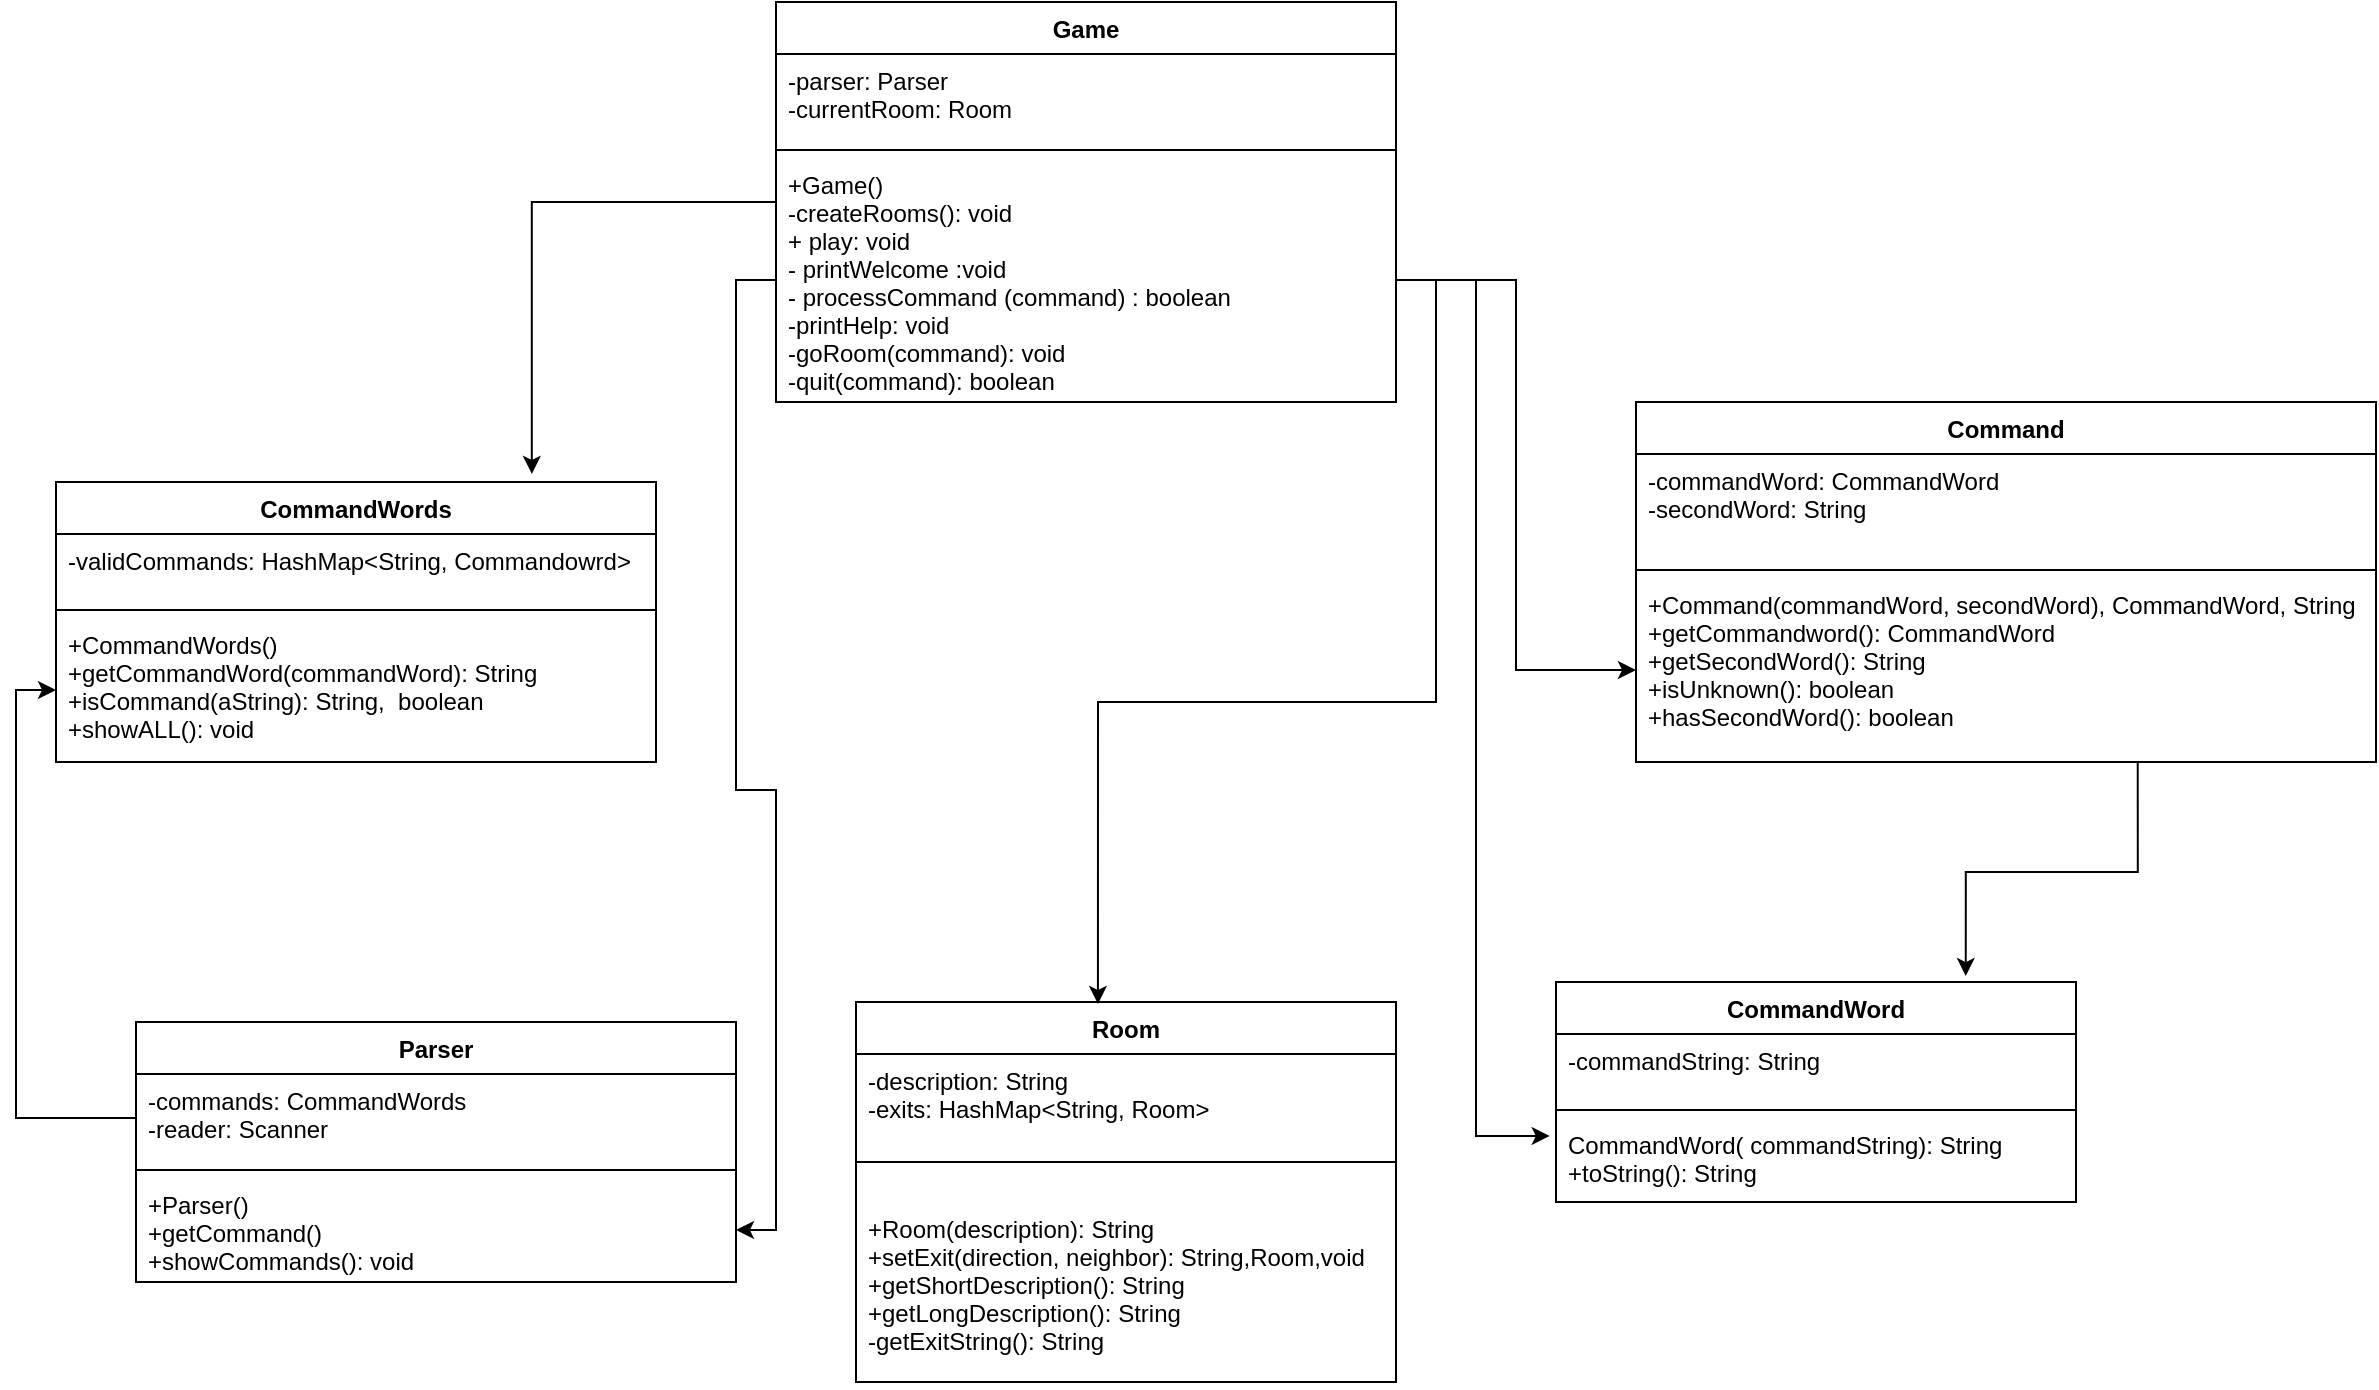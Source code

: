 <mxfile version="13.7.7" type="github">
  <diagram id="VEy1ekJowihjDsb1W5C8" name="Page-1">
    <mxGraphModel dx="1422" dy="759" grid="1" gridSize="10" guides="1" tooltips="1" connect="1" arrows="1" fold="1" page="1" pageScale="1" pageWidth="827" pageHeight="1169" math="0" shadow="0">
      <root>
        <mxCell id="0" />
        <mxCell id="1" parent="0" />
        <mxCell id="h6V62oQ8V5OpcuaHMOtG-29" style="edgeStyle=orthogonalEdgeStyle;rounded=0;orthogonalLoop=1;jettySize=auto;html=1;entryX=0.793;entryY=-0.029;entryDx=0;entryDy=0;entryPerimeter=0;" parent="1" source="h6V62oQ8V5OpcuaHMOtG-1" target="h6V62oQ8V5OpcuaHMOtG-14" edge="1">
          <mxGeometry relative="1" as="geometry" />
        </mxCell>
        <mxCell id="h6V62oQ8V5OpcuaHMOtG-1" value="Game" style="swimlane;fontStyle=1;align=center;verticalAlign=top;childLayout=stackLayout;horizontal=1;startSize=26;horizontalStack=0;resizeParent=1;resizeParentMax=0;resizeLast=0;collapsible=1;marginBottom=0;" parent="1" vertex="1">
          <mxGeometry x="520" width="310" height="200" as="geometry" />
        </mxCell>
        <mxCell id="h6V62oQ8V5OpcuaHMOtG-2" value="-parser: Parser&#xa;-currentRoom: Room" style="text;strokeColor=none;fillColor=none;align=left;verticalAlign=top;spacingLeft=4;spacingRight=4;overflow=hidden;rotatable=0;points=[[0,0.5],[1,0.5]];portConstraint=eastwest;" parent="h6V62oQ8V5OpcuaHMOtG-1" vertex="1">
          <mxGeometry y="26" width="310" height="44" as="geometry" />
        </mxCell>
        <mxCell id="h6V62oQ8V5OpcuaHMOtG-3" value="" style="line;strokeWidth=1;fillColor=none;align=left;verticalAlign=middle;spacingTop=-1;spacingLeft=3;spacingRight=3;rotatable=0;labelPosition=right;points=[];portConstraint=eastwest;" parent="h6V62oQ8V5OpcuaHMOtG-1" vertex="1">
          <mxGeometry y="70" width="310" height="8" as="geometry" />
        </mxCell>
        <mxCell id="h6V62oQ8V5OpcuaHMOtG-4" value="+Game()&#xa;-createRooms(): void&#xa;+ play: void&#xa;- printWelcome :void&#xa;- processCommand (command) : boolean&#xa;-printHelp: void&#xa;-goRoom(command): void&#xa;-quit(command): boolean" style="text;strokeColor=none;fillColor=none;align=left;verticalAlign=top;spacingLeft=4;spacingRight=4;overflow=hidden;rotatable=0;points=[[0,0.5],[1,0.5]];portConstraint=eastwest;" parent="h6V62oQ8V5OpcuaHMOtG-1" vertex="1">
          <mxGeometry y="78" width="310" height="122" as="geometry" />
        </mxCell>
        <mxCell id="h6V62oQ8V5OpcuaHMOtG-14" value="CommandWords" style="swimlane;fontStyle=1;align=center;verticalAlign=top;childLayout=stackLayout;horizontal=1;startSize=26;horizontalStack=0;resizeParent=1;resizeParentMax=0;resizeLast=0;collapsible=1;marginBottom=0;" parent="1" vertex="1">
          <mxGeometry x="160" y="240" width="300" height="140" as="geometry" />
        </mxCell>
        <mxCell id="h6V62oQ8V5OpcuaHMOtG-15" value="-validCommands: HashMap&lt;String, Commandowrd&gt;" style="text;strokeColor=none;fillColor=none;align=left;verticalAlign=top;spacingLeft=4;spacingRight=4;overflow=hidden;rotatable=0;points=[[0,0.5],[1,0.5]];portConstraint=eastwest;" parent="h6V62oQ8V5OpcuaHMOtG-14" vertex="1">
          <mxGeometry y="26" width="300" height="34" as="geometry" />
        </mxCell>
        <mxCell id="h6V62oQ8V5OpcuaHMOtG-16" value="" style="line;strokeWidth=1;fillColor=none;align=left;verticalAlign=middle;spacingTop=-1;spacingLeft=3;spacingRight=3;rotatable=0;labelPosition=right;points=[];portConstraint=eastwest;" parent="h6V62oQ8V5OpcuaHMOtG-14" vertex="1">
          <mxGeometry y="60" width="300" height="8" as="geometry" />
        </mxCell>
        <mxCell id="h6V62oQ8V5OpcuaHMOtG-17" value="+CommandWords()&#xa;+getCommandWord(commandWord): String&#xa;+isCommand(aString): String,  boolean&#xa;+showALL(): void" style="text;strokeColor=none;fillColor=none;align=left;verticalAlign=top;spacingLeft=4;spacingRight=4;overflow=hidden;rotatable=0;points=[[0,0.5],[1,0.5]];portConstraint=eastwest;" parent="h6V62oQ8V5OpcuaHMOtG-14" vertex="1">
          <mxGeometry y="68" width="300" height="72" as="geometry" />
        </mxCell>
        <mxCell id="h6V62oQ8V5OpcuaHMOtG-18" value="Parser" style="swimlane;fontStyle=1;align=center;verticalAlign=top;childLayout=stackLayout;horizontal=1;startSize=26;horizontalStack=0;resizeParent=1;resizeParentMax=0;resizeLast=0;collapsible=1;marginBottom=0;" parent="1" vertex="1">
          <mxGeometry x="200" y="510" width="300" height="130" as="geometry" />
        </mxCell>
        <mxCell id="h6V62oQ8V5OpcuaHMOtG-19" value="-commands: CommandWords&#xa;-reader: Scanner" style="text;strokeColor=none;fillColor=none;align=left;verticalAlign=top;spacingLeft=4;spacingRight=4;overflow=hidden;rotatable=0;points=[[0,0.5],[1,0.5]];portConstraint=eastwest;" parent="h6V62oQ8V5OpcuaHMOtG-18" vertex="1">
          <mxGeometry y="26" width="300" height="44" as="geometry" />
        </mxCell>
        <mxCell id="h6V62oQ8V5OpcuaHMOtG-20" value="" style="line;strokeWidth=1;fillColor=none;align=left;verticalAlign=middle;spacingTop=-1;spacingLeft=3;spacingRight=3;rotatable=0;labelPosition=right;points=[];portConstraint=eastwest;" parent="h6V62oQ8V5OpcuaHMOtG-18" vertex="1">
          <mxGeometry y="70" width="300" height="8" as="geometry" />
        </mxCell>
        <mxCell id="h6V62oQ8V5OpcuaHMOtG-21" value="+Parser()&#xa;+getCommand()&#xa;+showCommands(): void" style="text;strokeColor=none;fillColor=none;align=left;verticalAlign=top;spacingLeft=4;spacingRight=4;overflow=hidden;rotatable=0;points=[[0,0.5],[1,0.5]];portConstraint=eastwest;" parent="h6V62oQ8V5OpcuaHMOtG-18" vertex="1">
          <mxGeometry y="78" width="300" height="52" as="geometry" />
        </mxCell>
        <mxCell id="h6V62oQ8V5OpcuaHMOtG-22" value="Room" style="swimlane;fontStyle=1;align=center;verticalAlign=top;childLayout=stackLayout;horizontal=1;startSize=26;horizontalStack=0;resizeParent=1;resizeParentMax=0;resizeLast=0;collapsible=1;marginBottom=0;" parent="1" vertex="1">
          <mxGeometry x="560" y="500" width="270" height="190" as="geometry" />
        </mxCell>
        <mxCell id="h6V62oQ8V5OpcuaHMOtG-23" value="-description: String&#xa;-exits: HashMap&lt;String, Room&gt;" style="text;strokeColor=none;fillColor=none;align=left;verticalAlign=top;spacingLeft=4;spacingRight=4;overflow=hidden;rotatable=0;points=[[0,0.5],[1,0.5]];portConstraint=eastwest;" parent="h6V62oQ8V5OpcuaHMOtG-22" vertex="1">
          <mxGeometry y="26" width="270" height="34" as="geometry" />
        </mxCell>
        <mxCell id="h6V62oQ8V5OpcuaHMOtG-24" value="" style="line;strokeWidth=1;fillColor=none;align=left;verticalAlign=middle;spacingTop=-1;spacingLeft=3;spacingRight=3;rotatable=0;labelPosition=right;points=[];portConstraint=eastwest;" parent="h6V62oQ8V5OpcuaHMOtG-22" vertex="1">
          <mxGeometry y="60" width="270" height="40" as="geometry" />
        </mxCell>
        <mxCell id="h6V62oQ8V5OpcuaHMOtG-25" value="+Room(description): String&#xa;+setExit(direction, neighbor): String,Room,void&#xa;+getShortDescription(): String&#xa;+getLongDescription(): String&#xa;-getExitString(): String" style="text;strokeColor=none;fillColor=none;align=left;verticalAlign=top;spacingLeft=4;spacingRight=4;overflow=hidden;rotatable=0;points=[[0,0.5],[1,0.5]];portConstraint=eastwest;" parent="h6V62oQ8V5OpcuaHMOtG-22" vertex="1">
          <mxGeometry y="100" width="270" height="90" as="geometry" />
        </mxCell>
        <mxCell id="h6V62oQ8V5OpcuaHMOtG-10" value="CommandWord" style="swimlane;fontStyle=1;align=center;verticalAlign=top;childLayout=stackLayout;horizontal=1;startSize=26;horizontalStack=0;resizeParent=1;resizeParentMax=0;resizeLast=0;collapsible=1;marginBottom=0;" parent="1" vertex="1">
          <mxGeometry x="910" y="490" width="260" height="110" as="geometry" />
        </mxCell>
        <mxCell id="h6V62oQ8V5OpcuaHMOtG-11" value="-commandString: String" style="text;strokeColor=none;fillColor=none;align=left;verticalAlign=top;spacingLeft=4;spacingRight=4;overflow=hidden;rotatable=0;points=[[0,0.5],[1,0.5]];portConstraint=eastwest;" parent="h6V62oQ8V5OpcuaHMOtG-10" vertex="1">
          <mxGeometry y="26" width="260" height="34" as="geometry" />
        </mxCell>
        <mxCell id="h6V62oQ8V5OpcuaHMOtG-12" value="" style="line;strokeWidth=1;fillColor=none;align=left;verticalAlign=middle;spacingTop=-1;spacingLeft=3;spacingRight=3;rotatable=0;labelPosition=right;points=[];portConstraint=eastwest;" parent="h6V62oQ8V5OpcuaHMOtG-10" vertex="1">
          <mxGeometry y="60" width="260" height="8" as="geometry" />
        </mxCell>
        <mxCell id="h6V62oQ8V5OpcuaHMOtG-13" value="CommandWord( commandString): String&#xa;+toString(): String" style="text;strokeColor=none;fillColor=none;align=left;verticalAlign=top;spacingLeft=4;spacingRight=4;overflow=hidden;rotatable=0;points=[[0,0.5],[1,0.5]];portConstraint=eastwest;" parent="h6V62oQ8V5OpcuaHMOtG-10" vertex="1">
          <mxGeometry y="68" width="260" height="42" as="geometry" />
        </mxCell>
        <mxCell id="h6V62oQ8V5OpcuaHMOtG-5" value="Command" style="swimlane;fontStyle=1;align=center;verticalAlign=top;childLayout=stackLayout;horizontal=1;startSize=26;horizontalStack=0;resizeParent=1;resizeParentMax=0;resizeLast=0;collapsible=1;marginBottom=0;" parent="1" vertex="1">
          <mxGeometry x="950" y="200" width="370" height="180" as="geometry" />
        </mxCell>
        <mxCell id="h6V62oQ8V5OpcuaHMOtG-6" value="-commandWord: CommandWord&#xa;-secondWord: String" style="text;strokeColor=none;fillColor=none;align=left;verticalAlign=top;spacingLeft=4;spacingRight=4;overflow=hidden;rotatable=0;points=[[0,0.5],[1,0.5]];portConstraint=eastwest;" parent="h6V62oQ8V5OpcuaHMOtG-5" vertex="1">
          <mxGeometry y="26" width="370" height="54" as="geometry" />
        </mxCell>
        <mxCell id="h6V62oQ8V5OpcuaHMOtG-7" value="" style="line;strokeWidth=1;fillColor=none;align=left;verticalAlign=middle;spacingTop=-1;spacingLeft=3;spacingRight=3;rotatable=0;labelPosition=right;points=[];portConstraint=eastwest;" parent="h6V62oQ8V5OpcuaHMOtG-5" vertex="1">
          <mxGeometry y="80" width="370" height="8" as="geometry" />
        </mxCell>
        <mxCell id="h6V62oQ8V5OpcuaHMOtG-8" value="+Command(commandWord, secondWord), CommandWord, String&#xa;+getCommandword(): CommandWord&#xa;+getSecondWord(): String&#xa;+isUnknown(): boolean&#xa;+hasSecondWord(): boolean" style="text;strokeColor=none;fillColor=none;align=left;verticalAlign=top;spacingLeft=4;spacingRight=4;overflow=hidden;rotatable=0;points=[[0,0.5],[1,0.5]];portConstraint=eastwest;" parent="h6V62oQ8V5OpcuaHMOtG-5" vertex="1">
          <mxGeometry y="88" width="370" height="92" as="geometry" />
        </mxCell>
        <mxCell id="h6V62oQ8V5OpcuaHMOtG-26" style="edgeStyle=orthogonalEdgeStyle;rounded=0;orthogonalLoop=1;jettySize=auto;html=1;" parent="1" source="h6V62oQ8V5OpcuaHMOtG-4" target="h6V62oQ8V5OpcuaHMOtG-8" edge="1">
          <mxGeometry relative="1" as="geometry" />
        </mxCell>
        <mxCell id="h6V62oQ8V5OpcuaHMOtG-27" style="edgeStyle=orthogonalEdgeStyle;rounded=0;orthogonalLoop=1;jettySize=auto;html=1;entryX=-0.012;entryY=0.214;entryDx=0;entryDy=0;entryPerimeter=0;" parent="1" source="h6V62oQ8V5OpcuaHMOtG-4" target="h6V62oQ8V5OpcuaHMOtG-13" edge="1">
          <mxGeometry relative="1" as="geometry" />
        </mxCell>
        <mxCell id="h6V62oQ8V5OpcuaHMOtG-28" style="edgeStyle=orthogonalEdgeStyle;rounded=0;orthogonalLoop=1;jettySize=auto;html=1;entryX=0.448;entryY=0.005;entryDx=0;entryDy=0;entryPerimeter=0;" parent="1" source="h6V62oQ8V5OpcuaHMOtG-4" target="h6V62oQ8V5OpcuaHMOtG-22" edge="1">
          <mxGeometry relative="1" as="geometry" />
        </mxCell>
        <mxCell id="h6V62oQ8V5OpcuaHMOtG-30" style="edgeStyle=orthogonalEdgeStyle;rounded=0;orthogonalLoop=1;jettySize=auto;html=1;" parent="1" source="h6V62oQ8V5OpcuaHMOtG-4" target="h6V62oQ8V5OpcuaHMOtG-21" edge="1">
          <mxGeometry relative="1" as="geometry" />
        </mxCell>
        <mxCell id="SYLc18gZkQaq2vSWxLfp-1" style="edgeStyle=orthogonalEdgeStyle;rounded=0;orthogonalLoop=1;jettySize=auto;html=1;entryX=0;entryY=0.5;entryDx=0;entryDy=0;" edge="1" parent="1" source="h6V62oQ8V5OpcuaHMOtG-19" target="h6V62oQ8V5OpcuaHMOtG-17">
          <mxGeometry relative="1" as="geometry" />
        </mxCell>
        <mxCell id="SYLc18gZkQaq2vSWxLfp-2" style="edgeStyle=orthogonalEdgeStyle;rounded=0;orthogonalLoop=1;jettySize=auto;html=1;entryX=0.788;entryY=-0.027;entryDx=0;entryDy=0;entryPerimeter=0;exitX=0.678;exitY=1;exitDx=0;exitDy=0;exitPerimeter=0;" edge="1" parent="1" source="h6V62oQ8V5OpcuaHMOtG-8" target="h6V62oQ8V5OpcuaHMOtG-10">
          <mxGeometry relative="1" as="geometry">
            <mxPoint x="980" y="420" as="sourcePoint" />
          </mxGeometry>
        </mxCell>
      </root>
    </mxGraphModel>
  </diagram>
</mxfile>
